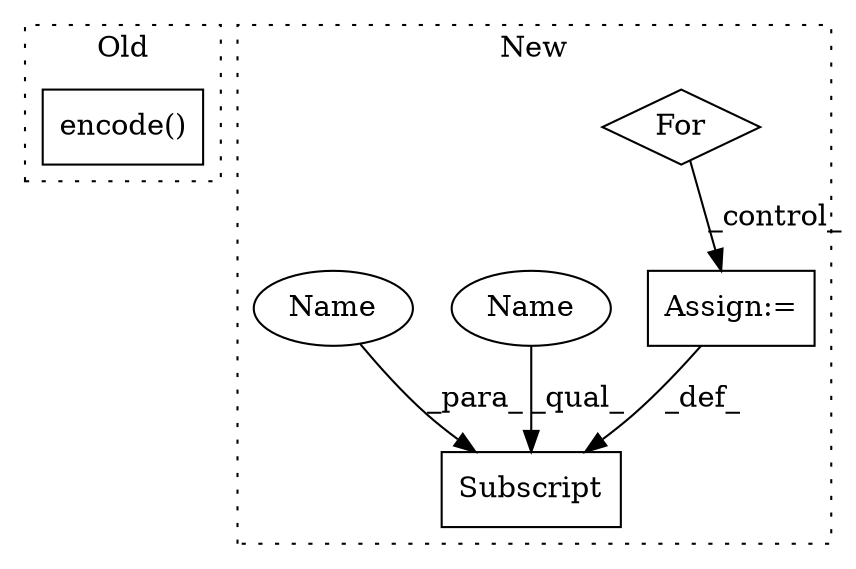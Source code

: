 digraph G {
subgraph cluster0 {
1 [label="encode()" a="75" s="1389,1428" l="17,96" shape="box"];
label = "Old";
style="dotted";
}
subgraph cluster1 {
2 [label="For" a="107" s="2261,2280" l="4,18" shape="diamond"];
3 [label="Assign:=" a="68" s="2312" l="3" shape="box"];
4 [label="Subscript" a="63" s="2298,0" l="14,0" shape="box"];
5 [label="Name" a="87" s="2298" l="7" shape="ellipse"];
6 [label="Name" a="87" s="2306" l="5" shape="ellipse"];
label = "New";
style="dotted";
}
2 -> 3 [label="_control_"];
3 -> 4 [label="_def_"];
5 -> 4 [label="_qual_"];
6 -> 4 [label="_para_"];
}